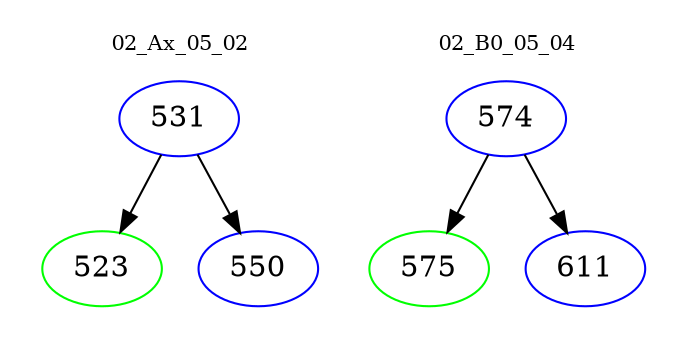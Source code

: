 digraph{
subgraph cluster_0 {
color = white
label = "02_Ax_05_02";
fontsize=10;
T0_531 [label="531", color="blue"]
T0_531 -> T0_523 [color="black"]
T0_523 [label="523", color="green"]
T0_531 -> T0_550 [color="black"]
T0_550 [label="550", color="blue"]
}
subgraph cluster_1 {
color = white
label = "02_B0_05_04";
fontsize=10;
T1_574 [label="574", color="blue"]
T1_574 -> T1_575 [color="black"]
T1_575 [label="575", color="green"]
T1_574 -> T1_611 [color="black"]
T1_611 [label="611", color="blue"]
}
}
